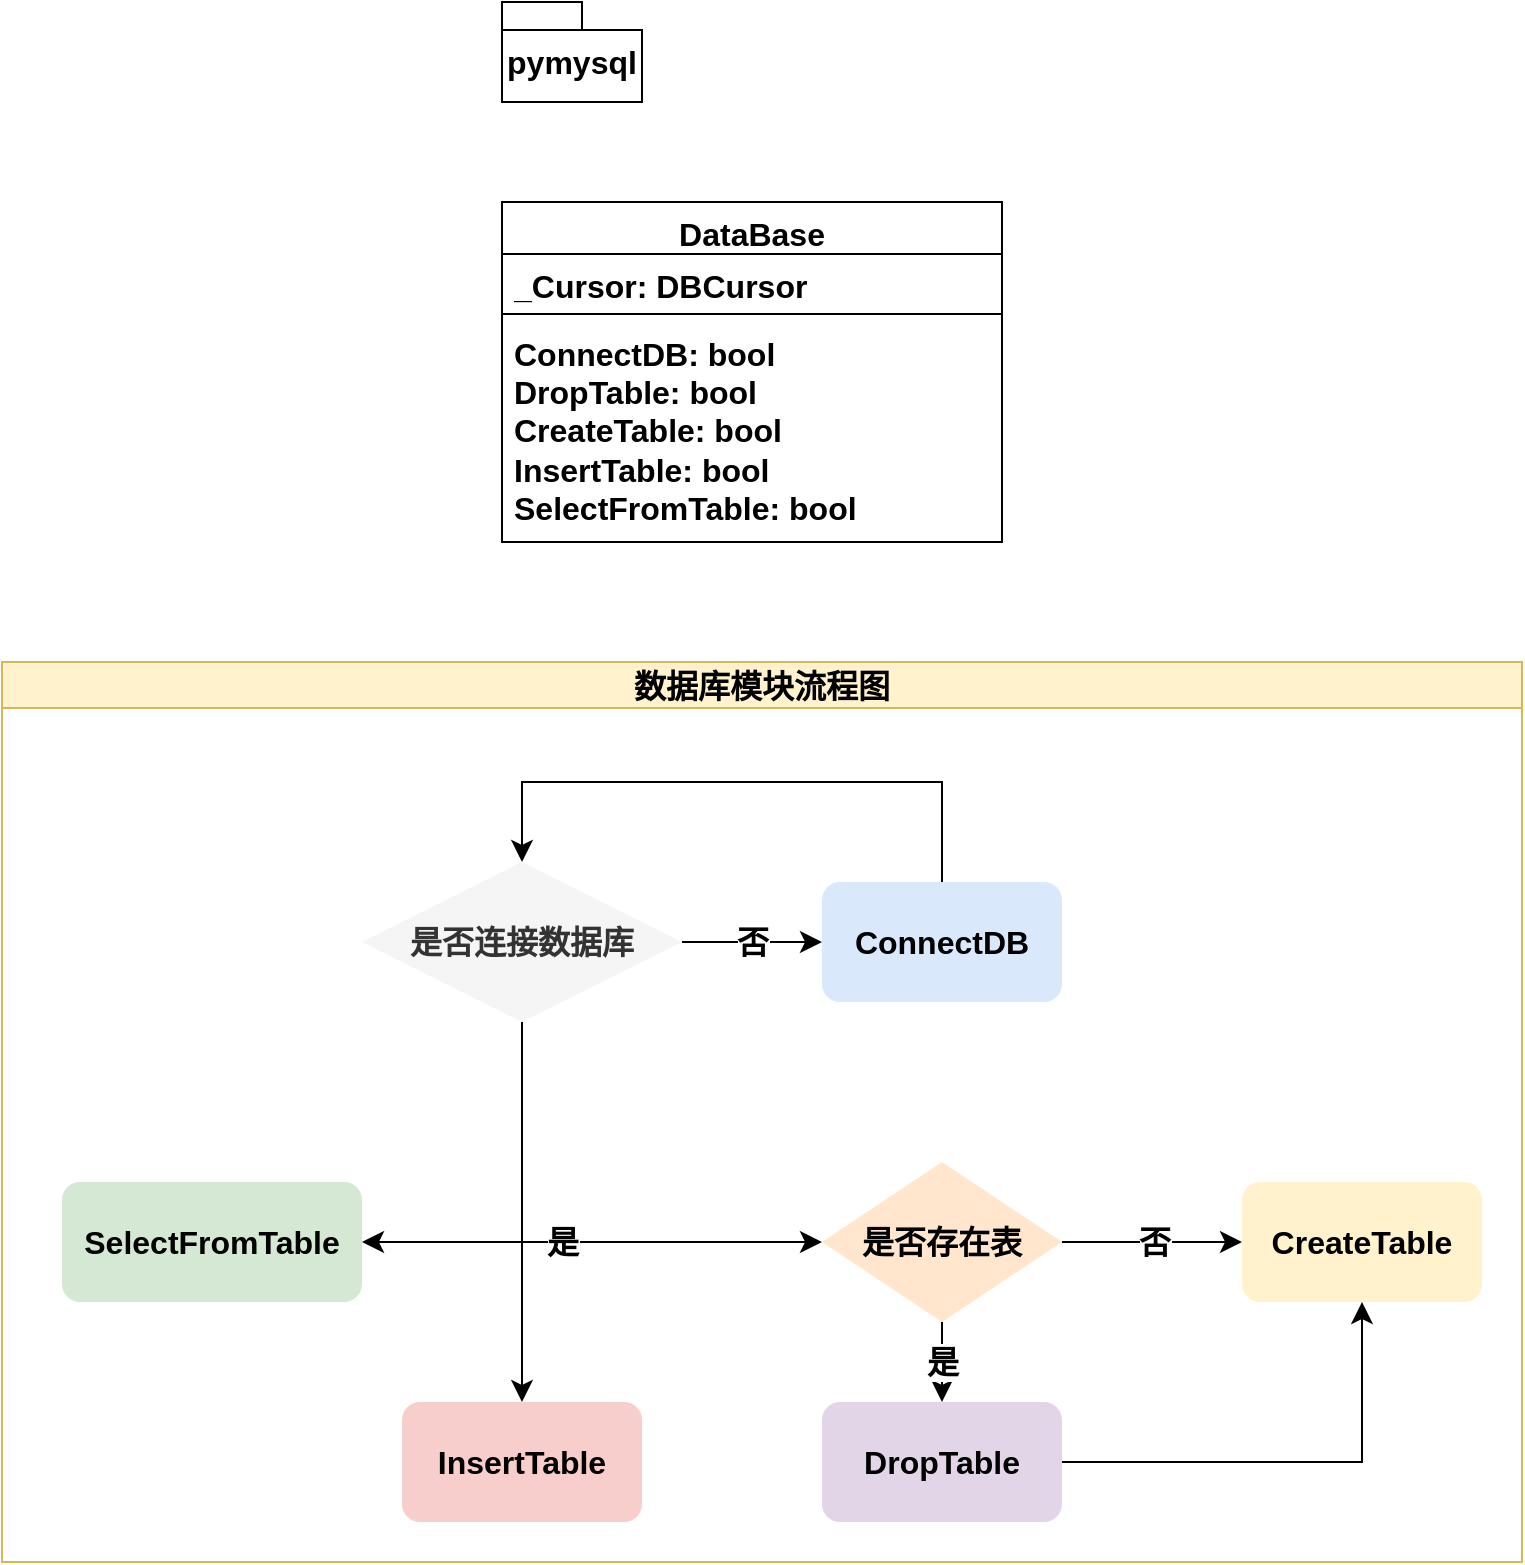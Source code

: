 <mxfile version="21.6.1" type="device">
  <diagram id="C5RBs43oDa-KdzZeNtuy" name="Page-1">
    <mxGraphModel dx="1253" dy="948" grid="1" gridSize="10" guides="1" tooltips="1" connect="1" arrows="1" fold="1" page="1" pageScale="1" pageWidth="827" pageHeight="1169" math="0" shadow="0">
      <root>
        <mxCell id="WIyWlLk6GJQsqaUBKTNV-0" />
        <mxCell id="WIyWlLk6GJQsqaUBKTNV-1" parent="WIyWlLk6GJQsqaUBKTNV-0" />
        <mxCell id="2aw_UvezBeF1hXoOp1Uh-0" value="DataBase" style="swimlane;fontStyle=1;align=center;verticalAlign=top;childLayout=stackLayout;horizontal=1;startSize=26;horizontalStack=0;resizeParent=1;resizeParentMax=0;resizeLast=0;collapsible=1;marginBottom=0;whiteSpace=wrap;html=1;fontSize=16;" vertex="1" parent="WIyWlLk6GJQsqaUBKTNV-1">
          <mxGeometry x="310" y="300" width="250" height="170" as="geometry" />
        </mxCell>
        <mxCell id="2aw_UvezBeF1hXoOp1Uh-1" value="_Cursor: DBCursor" style="text;strokeColor=none;fillColor=none;align=left;verticalAlign=top;spacingLeft=4;spacingRight=4;overflow=hidden;rotatable=0;points=[[0,0.5],[1,0.5]];portConstraint=eastwest;whiteSpace=wrap;html=1;fontSize=16;fontStyle=1" vertex="1" parent="2aw_UvezBeF1hXoOp1Uh-0">
          <mxGeometry y="26" width="250" height="26" as="geometry" />
        </mxCell>
        <mxCell id="2aw_UvezBeF1hXoOp1Uh-2" value="" style="line;strokeWidth=1;fillColor=none;align=left;verticalAlign=middle;spacingTop=-1;spacingLeft=3;spacingRight=3;rotatable=0;labelPosition=right;points=[];portConstraint=eastwest;strokeColor=inherit;fontSize=16;fontStyle=1" vertex="1" parent="2aw_UvezBeF1hXoOp1Uh-0">
          <mxGeometry y="52" width="250" height="8" as="geometry" />
        </mxCell>
        <mxCell id="2aw_UvezBeF1hXoOp1Uh-3" value="ConnectDB: bool&lt;br&gt;DropTable: bool&lt;br&gt;CreateTable: bool&lt;br&gt;InsertTable: bool&lt;br&gt;SelectFromTable: bool" style="text;strokeColor=none;fillColor=none;align=left;verticalAlign=top;spacingLeft=4;spacingRight=4;overflow=hidden;rotatable=0;points=[[0,0.5],[1,0.5]];portConstraint=eastwest;whiteSpace=wrap;html=1;fontSize=16;fontStyle=1" vertex="1" parent="2aw_UvezBeF1hXoOp1Uh-0">
          <mxGeometry y="60" width="250" height="110" as="geometry" />
        </mxCell>
        <mxCell id="2aw_UvezBeF1hXoOp1Uh-4" value="pymysql" style="shape=folder;fontStyle=1;spacingTop=10;tabWidth=40;tabHeight=14;tabPosition=left;html=1;whiteSpace=wrap;fontSize=16;" vertex="1" parent="WIyWlLk6GJQsqaUBKTNV-1">
          <mxGeometry x="310" y="200" width="70" height="50" as="geometry" />
        </mxCell>
        <mxCell id="2aw_UvezBeF1hXoOp1Uh-5" value="数据库模块流程图" style="swimlane;whiteSpace=wrap;html=1;fontSize=16;fillColor=#fff2cc;strokeColor=#d6b656;fontStyle=1" vertex="1" parent="WIyWlLk6GJQsqaUBKTNV-1">
          <mxGeometry x="60" y="530" width="760" height="450" as="geometry" />
        </mxCell>
        <mxCell id="2aw_UvezBeF1hXoOp1Uh-17" style="edgeStyle=none;curved=1;rounded=0;orthogonalLoop=1;jettySize=auto;html=1;exitX=1;exitY=0.5;exitDx=0;exitDy=0;entryX=0;entryY=0.5;entryDx=0;entryDy=0;fontSize=12;startSize=8;endSize=8;fontStyle=1" edge="1" parent="2aw_UvezBeF1hXoOp1Uh-5" source="2aw_UvezBeF1hXoOp1Uh-14" target="2aw_UvezBeF1hXoOp1Uh-16">
          <mxGeometry relative="1" as="geometry" />
        </mxCell>
        <mxCell id="2aw_UvezBeF1hXoOp1Uh-18" value="否" style="edgeLabel;html=1;align=center;verticalAlign=middle;resizable=0;points=[];fontSize=16;fontStyle=1" vertex="1" connectable="0" parent="2aw_UvezBeF1hXoOp1Uh-17">
          <mxGeometry relative="1" as="geometry">
            <mxPoint x="1" as="offset" />
          </mxGeometry>
        </mxCell>
        <mxCell id="2aw_UvezBeF1hXoOp1Uh-19" style="edgeStyle=none;curved=1;rounded=0;orthogonalLoop=1;jettySize=auto;html=1;exitX=0.5;exitY=1;exitDx=0;exitDy=0;entryX=0.5;entryY=0;entryDx=0;entryDy=0;fontSize=12;startSize=8;endSize=8;fontStyle=1" edge="1" parent="2aw_UvezBeF1hXoOp1Uh-5" source="2aw_UvezBeF1hXoOp1Uh-14" target="2aw_UvezBeF1hXoOp1Uh-15">
          <mxGeometry relative="1" as="geometry" />
        </mxCell>
        <mxCell id="2aw_UvezBeF1hXoOp1Uh-20" value="是" style="edgeLabel;html=1;align=center;verticalAlign=middle;resizable=0;points=[];fontSize=16;fontStyle=1" vertex="1" connectable="0" parent="2aw_UvezBeF1hXoOp1Uh-19">
          <mxGeometry relative="1" as="geometry">
            <mxPoint as="offset" />
          </mxGeometry>
        </mxCell>
        <mxCell id="2aw_UvezBeF1hXoOp1Uh-14" value="是否存在表" style="rhombus;whiteSpace=wrap;html=1;fontSize=16;fillColor=#ffe6cc;strokeColor=none;fontStyle=1" vertex="1" parent="2aw_UvezBeF1hXoOp1Uh-5">
          <mxGeometry x="410" y="250" width="120" height="80" as="geometry" />
        </mxCell>
        <mxCell id="2aw_UvezBeF1hXoOp1Uh-25" style="edgeStyle=none;rounded=0;orthogonalLoop=1;jettySize=auto;html=1;exitX=1;exitY=0.5;exitDx=0;exitDy=0;entryX=0.5;entryY=1;entryDx=0;entryDy=0;fontSize=12;startSize=8;endSize=8;strokeColor=default;fontStyle=1" edge="1" parent="2aw_UvezBeF1hXoOp1Uh-5" source="2aw_UvezBeF1hXoOp1Uh-15" target="2aw_UvezBeF1hXoOp1Uh-16">
          <mxGeometry relative="1" as="geometry">
            <Array as="points">
              <mxPoint x="680" y="400" />
            </Array>
          </mxGeometry>
        </mxCell>
        <mxCell id="2aw_UvezBeF1hXoOp1Uh-15" value="DropTable" style="rounded=1;whiteSpace=wrap;html=1;fontSize=16;fillColor=#e1d5e7;strokeColor=none;fontStyle=1" vertex="1" parent="2aw_UvezBeF1hXoOp1Uh-5">
          <mxGeometry x="410" y="370" width="120" height="60" as="geometry" />
        </mxCell>
        <mxCell id="2aw_UvezBeF1hXoOp1Uh-16" value="CreateTable" style="rounded=1;whiteSpace=wrap;html=1;fontSize=16;fillColor=#fff2cc;strokeColor=none;fontStyle=1" vertex="1" parent="2aw_UvezBeF1hXoOp1Uh-5">
          <mxGeometry x="620" y="260" width="120" height="60" as="geometry" />
        </mxCell>
        <mxCell id="2aw_UvezBeF1hXoOp1Uh-30" style="edgeStyle=none;curved=1;rounded=0;orthogonalLoop=1;jettySize=auto;html=1;exitX=1;exitY=0.5;exitDx=0;exitDy=0;entryX=0;entryY=0.5;entryDx=0;entryDy=0;fontSize=12;startSize=8;endSize=8;fontStyle=1" edge="1" parent="2aw_UvezBeF1hXoOp1Uh-5" source="2aw_UvezBeF1hXoOp1Uh-28" target="2aw_UvezBeF1hXoOp1Uh-29">
          <mxGeometry relative="1" as="geometry" />
        </mxCell>
        <mxCell id="2aw_UvezBeF1hXoOp1Uh-31" value="否" style="edgeLabel;html=1;align=center;verticalAlign=middle;resizable=0;points=[];fontSize=16;fontStyle=1" vertex="1" connectable="0" parent="2aw_UvezBeF1hXoOp1Uh-30">
          <mxGeometry relative="1" as="geometry">
            <mxPoint as="offset" />
          </mxGeometry>
        </mxCell>
        <mxCell id="2aw_UvezBeF1hXoOp1Uh-34" style="edgeStyle=none;rounded=0;orthogonalLoop=1;jettySize=auto;html=1;exitX=0.5;exitY=1;exitDx=0;exitDy=0;entryX=0;entryY=0.5;entryDx=0;entryDy=0;fontSize=12;startSize=8;endSize=8;fontStyle=1" edge="1" parent="2aw_UvezBeF1hXoOp1Uh-5" source="2aw_UvezBeF1hXoOp1Uh-28" target="2aw_UvezBeF1hXoOp1Uh-14">
          <mxGeometry relative="1" as="geometry">
            <Array as="points">
              <mxPoint x="260" y="290" />
            </Array>
          </mxGeometry>
        </mxCell>
        <mxCell id="2aw_UvezBeF1hXoOp1Uh-35" value="是" style="edgeLabel;html=1;align=center;verticalAlign=middle;resizable=0;points=[];fontSize=16;fontStyle=1" vertex="1" connectable="0" parent="2aw_UvezBeF1hXoOp1Uh-34">
          <mxGeometry relative="1" as="geometry">
            <mxPoint as="offset" />
          </mxGeometry>
        </mxCell>
        <mxCell id="2aw_UvezBeF1hXoOp1Uh-38" style="edgeStyle=none;curved=1;rounded=0;orthogonalLoop=1;jettySize=auto;html=1;exitX=0.5;exitY=1;exitDx=0;exitDy=0;entryX=0.5;entryY=0;entryDx=0;entryDy=0;fontSize=12;startSize=8;endSize=8;fontStyle=1" edge="1" parent="2aw_UvezBeF1hXoOp1Uh-5" source="2aw_UvezBeF1hXoOp1Uh-28" target="2aw_UvezBeF1hXoOp1Uh-36">
          <mxGeometry relative="1" as="geometry" />
        </mxCell>
        <mxCell id="2aw_UvezBeF1hXoOp1Uh-39" style="edgeStyle=none;rounded=0;orthogonalLoop=1;jettySize=auto;html=1;exitX=0.5;exitY=1;exitDx=0;exitDy=0;entryX=1;entryY=0.5;entryDx=0;entryDy=0;fontSize=12;startSize=8;endSize=8;fontStyle=1" edge="1" parent="2aw_UvezBeF1hXoOp1Uh-5" source="2aw_UvezBeF1hXoOp1Uh-28" target="2aw_UvezBeF1hXoOp1Uh-37">
          <mxGeometry relative="1" as="geometry">
            <Array as="points">
              <mxPoint x="260" y="290" />
            </Array>
          </mxGeometry>
        </mxCell>
        <mxCell id="2aw_UvezBeF1hXoOp1Uh-28" value="是否连接数据库" style="rhombus;whiteSpace=wrap;html=1;fontSize=16;fillColor=#f5f5f5;fontColor=#333333;strokeColor=none;fontStyle=1" vertex="1" parent="2aw_UvezBeF1hXoOp1Uh-5">
          <mxGeometry x="180" y="100" width="160" height="80" as="geometry" />
        </mxCell>
        <mxCell id="2aw_UvezBeF1hXoOp1Uh-32" style="edgeStyle=none;rounded=0;orthogonalLoop=1;jettySize=auto;html=1;exitX=0.5;exitY=0;exitDx=0;exitDy=0;entryX=0.5;entryY=0;entryDx=0;entryDy=0;fontSize=12;startSize=8;endSize=8;fontStyle=1" edge="1" parent="2aw_UvezBeF1hXoOp1Uh-5" source="2aw_UvezBeF1hXoOp1Uh-29" target="2aw_UvezBeF1hXoOp1Uh-28">
          <mxGeometry relative="1" as="geometry">
            <Array as="points">
              <mxPoint x="470" y="60" />
              <mxPoint x="260" y="60" />
            </Array>
          </mxGeometry>
        </mxCell>
        <mxCell id="2aw_UvezBeF1hXoOp1Uh-29" value="ConnectDB" style="rounded=1;whiteSpace=wrap;html=1;fontSize=16;fillColor=#dae8fc;strokeColor=none;fontStyle=1" vertex="1" parent="2aw_UvezBeF1hXoOp1Uh-5">
          <mxGeometry x="410" y="110" width="120" height="60" as="geometry" />
        </mxCell>
        <mxCell id="2aw_UvezBeF1hXoOp1Uh-36" value="InsertTable" style="rounded=1;whiteSpace=wrap;html=1;fontSize=16;fillColor=#f8cecc;strokeColor=none;fontStyle=1" vertex="1" parent="2aw_UvezBeF1hXoOp1Uh-5">
          <mxGeometry x="200" y="370" width="120" height="60" as="geometry" />
        </mxCell>
        <mxCell id="2aw_UvezBeF1hXoOp1Uh-37" value="SelectFromTable" style="rounded=1;whiteSpace=wrap;html=1;fontSize=16;fillColor=#d5e8d4;strokeColor=none;fontStyle=1" vertex="1" parent="2aw_UvezBeF1hXoOp1Uh-5">
          <mxGeometry x="30" y="260" width="150" height="60" as="geometry" />
        </mxCell>
      </root>
    </mxGraphModel>
  </diagram>
</mxfile>
